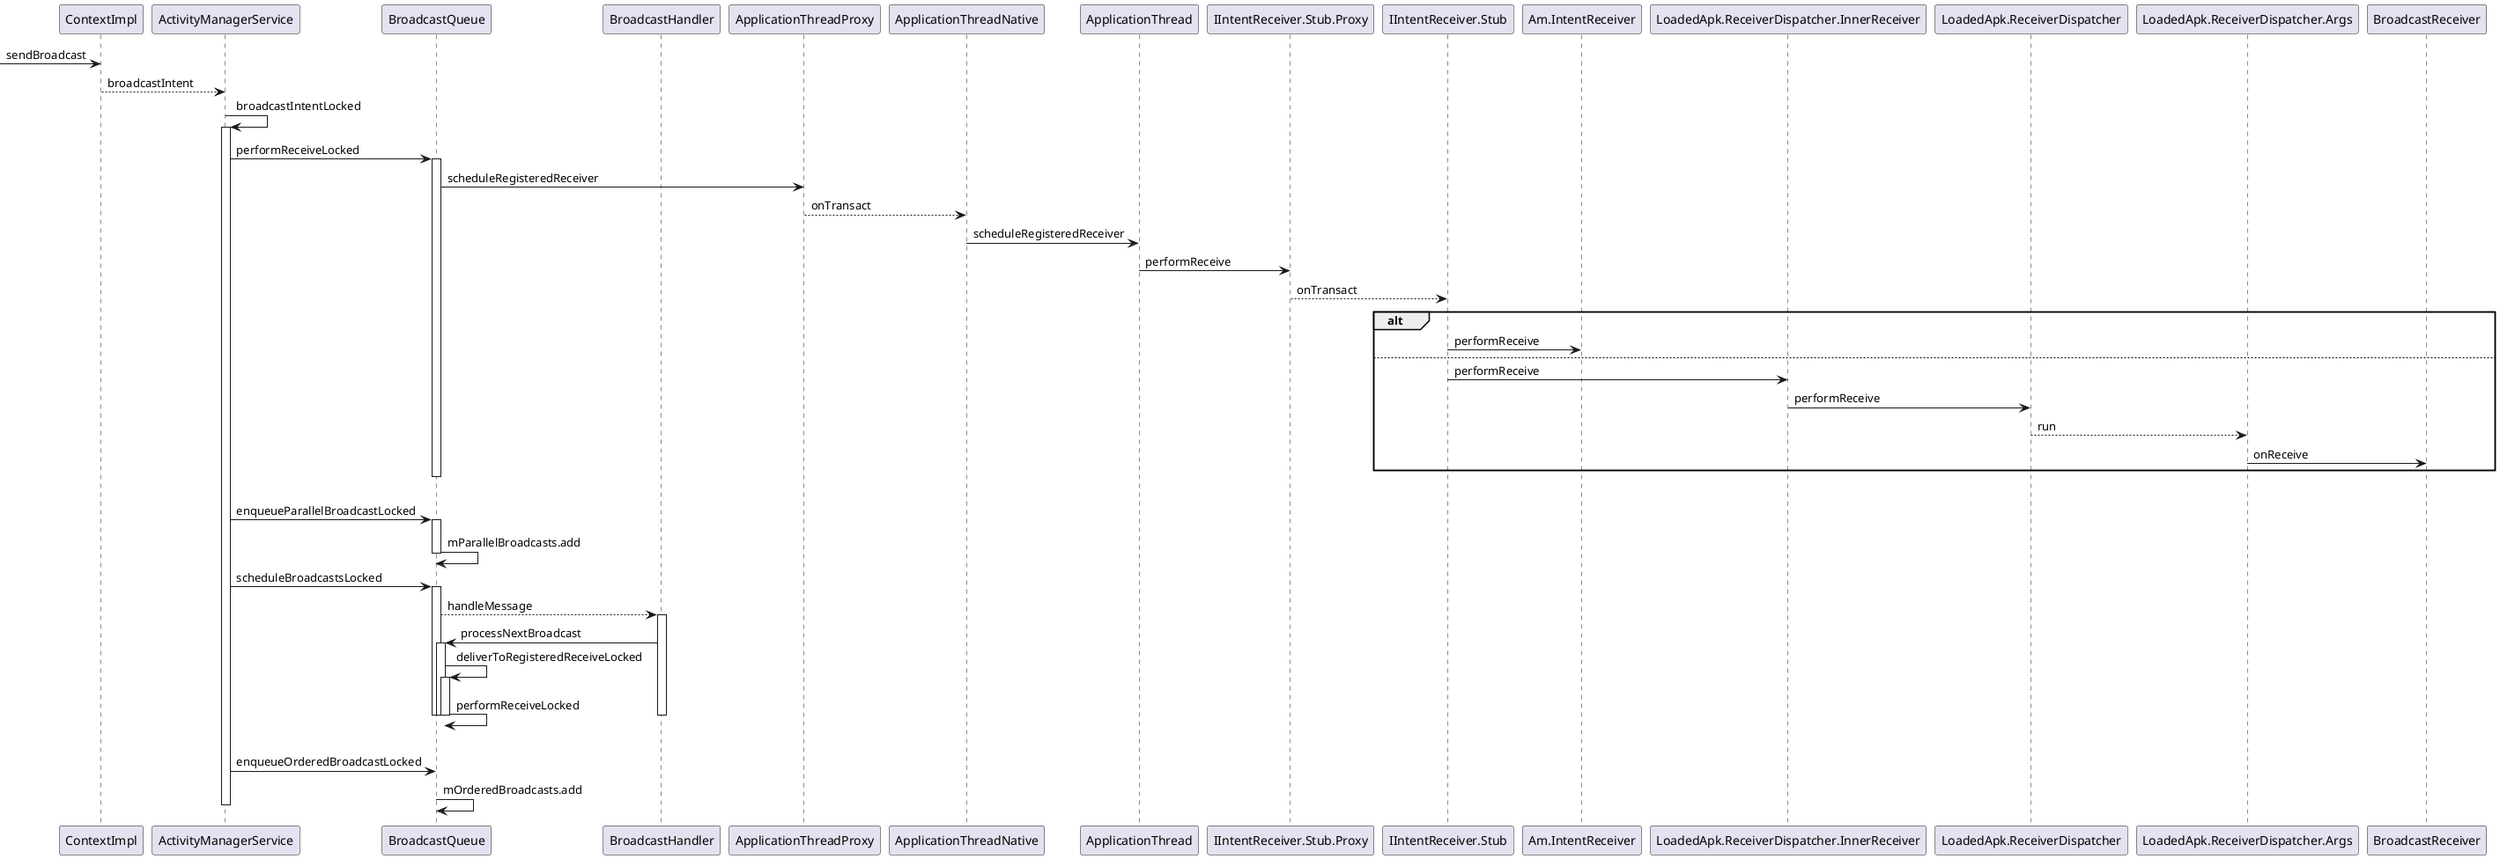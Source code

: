 @startuml
participant ContextImpl
participant ActivityManagerService
participant BroadcastQueue
participant BroadcastHandler
participant ApplicationThreadProxy
participant ApplicationThreadNative
participant ApplicationThread
participant IIntentReceiver.Stub.Proxy
participant IIntentReceiver.Stub
participant Am.IntentReceiver

[-> ContextImpl : sendBroadcast

ContextImpl -->  ActivityManagerService : broadcastIntent
ActivityManagerService -> ActivityManagerService : broadcastIntentLocked
activate ActivityManagerService
	ActivityManagerService -> BroadcastQueue : performReceiveLocked
	activate BroadcastQueue
		BroadcastQueue -> ApplicationThreadProxy : scheduleRegisteredReceiver
		ApplicationThreadProxy --> ApplicationThreadNative : onTransact
		ApplicationThreadNative -> ApplicationThread : scheduleRegisteredReceiver
		ApplicationThread -> IIntentReceiver.Stub.Proxy : performReceive
		IIntentReceiver.Stub.Proxy --> IIntentReceiver.Stub : onTransact
		alt
		IIntentReceiver.Stub -> Am.IntentReceiver : performReceive
		else
		IIntentReceiver.Stub -> LoadedApk.ReceiverDispatcher.InnerReceiver : performReceive
		LoadedApk.ReceiverDispatcher.InnerReceiver -> LoadedApk.ReceiverDispatcher : performReceive
		LoadedApk.ReceiverDispatcher ---> LoadedApk.ReceiverDispatcher.Args : run
		LoadedApk.ReceiverDispatcher.Args -> BroadcastReceiver : onReceive
		end
	deactivate BroadcastQueue
	|||
	ActivityManagerService -> BroadcastQueue : enqueueParallelBroadcastLocked
	activate BroadcastQueue
		BroadcastQueue -> BroadcastQueue : mParallelBroadcasts.add
	deactivate BroadcastQueue
	ActivityManagerService -> BroadcastQueue : scheduleBroadcastsLocked
	activate BroadcastQueue
		BroadcastQueue --> BroadcastHandler : handleMessage
		activate BroadcastHandler
			BroadcastHandler -> BroadcastQueue : processNextBroadcast
			activate BroadcastQueue
				BroadcastQueue -> BroadcastQueue : deliverToRegisteredReceiveLocked
				activate BroadcastQueue
					BroadcastQueue -> BroadcastQueue : performReceiveLocked
				deactivate BroadcastQueue
			deactivate BroadcastQueue
		deactivate BroadcastHandler
	deactivate BroadcastQueue
	|||
	ActivityManagerService -> BroadcastQueue : enqueueOrderedBroadcastLocked
	BroadcastQueue -> BroadcastQueue : mOrderedBroadcasts.add


deactivate ActivityManagerService

@enduml